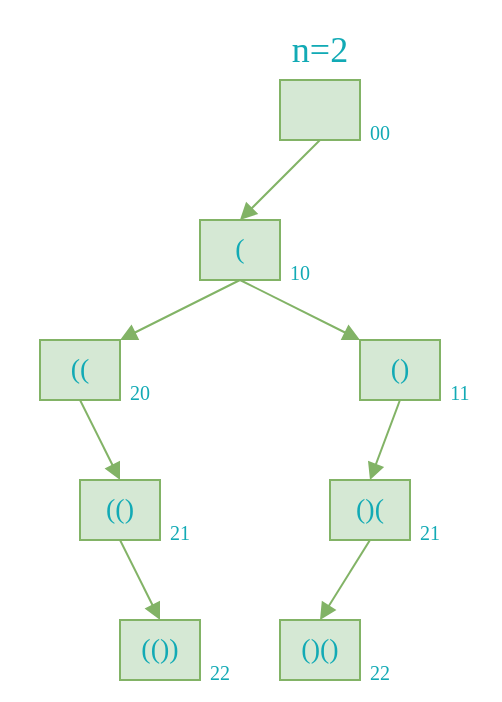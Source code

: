 <mxfile version="16.5.2" type="device"><diagram id="87-g1S9GNpkdjUtUaiQJ" name="Page-1"><mxGraphModel dx="820" dy="472" grid="1" gridSize="10" guides="1" tooltips="1" connect="1" arrows="1" fold="1" page="1" pageScale="1" pageWidth="850" pageHeight="1100" math="0" shadow="0"><root><mxCell id="0"/><mxCell id="1" parent="0"/><mxCell id="vCpME3jIR2DGyLf9KG25-2" value="&lt;font face=&quot;Monaco&quot; data-font-src=&quot;https://fonts.googleapis.com/css?family=Monaco&quot; style=&quot;font-size: 14px&quot; color=&quot;#12aab5&quot;&gt;(&lt;/font&gt;" style="rounded=0;whiteSpace=wrap;html=1;fillColor=#d5e8d4;strokeColor=#82b366;" vertex="1" parent="1"><mxGeometry x="320" y="270" width="40" height="30" as="geometry"/></mxCell><mxCell id="vCpME3jIR2DGyLf9KG25-3" value="&lt;font face=&quot;Monaco&quot; data-font-src=&quot;https://fonts.googleapis.com/css?family=Monaco&quot; style=&quot;font-size: 14px&quot; color=&quot;#12aab5&quot;&gt;((&lt;/font&gt;" style="rounded=0;whiteSpace=wrap;html=1;fillColor=#d5e8d4;strokeColor=#82b366;" vertex="1" parent="1"><mxGeometry x="240" y="330" width="40" height="30" as="geometry"/></mxCell><mxCell id="vCpME3jIR2DGyLf9KG25-5" value="&lt;font face=&quot;Monaco&quot; data-font-src=&quot;https://fonts.googleapis.com/css?family=Monaco&quot; style=&quot;font-size: 14px&quot; color=&quot;#12aab5&quot;&gt;()&lt;/font&gt;" style="rounded=0;whiteSpace=wrap;html=1;fillColor=#d5e8d4;strokeColor=#82b366;" vertex="1" parent="1"><mxGeometry x="400" y="330" width="40" height="30" as="geometry"/></mxCell><mxCell id="vCpME3jIR2DGyLf9KG25-6" value="&lt;font face=&quot;Monaco&quot; data-font-src=&quot;https://fonts.googleapis.com/css?family=Monaco&quot; style=&quot;font-size: 14px&quot; color=&quot;#12aab5&quot;&gt;()(&lt;/font&gt;" style="rounded=0;whiteSpace=wrap;html=1;fillColor=#d5e8d4;strokeColor=#82b366;" vertex="1" parent="1"><mxGeometry x="385" y="400" width="40" height="30" as="geometry"/></mxCell><mxCell id="vCpME3jIR2DGyLf9KG25-7" value="&lt;font face=&quot;Monaco&quot; data-font-src=&quot;https://fonts.googleapis.com/css?family=Monaco&quot; style=&quot;font-size: 14px&quot; color=&quot;#12aab5&quot;&gt;(()&lt;/font&gt;" style="rounded=0;whiteSpace=wrap;html=1;fillColor=#d5e8d4;strokeColor=#82b366;" vertex="1" parent="1"><mxGeometry x="260" y="400" width="40" height="30" as="geometry"/></mxCell><mxCell id="vCpME3jIR2DGyLf9KG25-8" value="&lt;font face=&quot;Monaco&quot; data-font-src=&quot;https://fonts.googleapis.com/css?family=Monaco&quot; style=&quot;font-size: 14px&quot; color=&quot;#12aab5&quot;&gt;(())&lt;/font&gt;" style="rounded=0;whiteSpace=wrap;html=1;fillColor=#d5e8d4;strokeColor=#82b366;" vertex="1" parent="1"><mxGeometry x="280" y="470" width="40" height="30" as="geometry"/></mxCell><mxCell id="vCpME3jIR2DGyLf9KG25-9" value="&lt;font face=&quot;Monaco&quot; data-font-src=&quot;https://fonts.googleapis.com/css?family=Monaco&quot; style=&quot;font-size: 14px&quot; color=&quot;#12aab5&quot;&gt;()()&lt;/font&gt;" style="rounded=0;whiteSpace=wrap;html=1;fillColor=#d5e8d4;strokeColor=#82b366;" vertex="1" parent="1"><mxGeometry x="360" y="470" width="40" height="30" as="geometry"/></mxCell><mxCell id="vCpME3jIR2DGyLf9KG25-10" value="" style="rounded=0;whiteSpace=wrap;html=1;fillColor=#d5e8d4;strokeColor=#82b366;" vertex="1" parent="1"><mxGeometry x="360" y="200" width="40" height="30" as="geometry"/></mxCell><mxCell id="vCpME3jIR2DGyLf9KG25-11" value="" style="endArrow=block;html=1;rounded=0;fontSize=14;fontColor=#12AAB5;entryX=0.5;entryY=0;entryDx=0;entryDy=0;fillColor=#d5e8d4;strokeColor=#82b366;exitX=0.5;exitY=1;exitDx=0;exitDy=0;endFill=1;" edge="1" parent="1" source="vCpME3jIR2DGyLf9KG25-10" target="vCpME3jIR2DGyLf9KG25-2"><mxGeometry width="50" height="50" relative="1" as="geometry"><mxPoint x="420" y="260" as="sourcePoint"/><mxPoint x="390" y="280" as="targetPoint"/></mxGeometry></mxCell><mxCell id="vCpME3jIR2DGyLf9KG25-12" value="" style="endArrow=block;html=1;rounded=0;fontSize=14;fontColor=#12AAB5;entryX=1;entryY=0;entryDx=0;entryDy=0;fillColor=#d5e8d4;strokeColor=#82b366;exitX=0.5;exitY=1;exitDx=0;exitDy=0;endFill=1;" edge="1" parent="1" source="vCpME3jIR2DGyLf9KG25-2" target="vCpME3jIR2DGyLf9KG25-3"><mxGeometry width="50" height="50" relative="1" as="geometry"><mxPoint x="330" y="320" as="sourcePoint"/><mxPoint x="290" y="360" as="targetPoint"/></mxGeometry></mxCell><mxCell id="vCpME3jIR2DGyLf9KG25-13" value="" style="endArrow=block;html=1;rounded=0;fontSize=14;fontColor=#12AAB5;entryX=0;entryY=0;entryDx=0;entryDy=0;fillColor=#d5e8d4;strokeColor=#82b366;exitX=0.5;exitY=1;exitDx=0;exitDy=0;endFill=1;" edge="1" parent="1" source="vCpME3jIR2DGyLf9KG25-2" target="vCpME3jIR2DGyLf9KG25-5"><mxGeometry width="50" height="50" relative="1" as="geometry"><mxPoint x="350" y="320" as="sourcePoint"/><mxPoint x="290" y="340" as="targetPoint"/></mxGeometry></mxCell><mxCell id="vCpME3jIR2DGyLf9KG25-14" value="" style="endArrow=block;html=1;rounded=0;fontSize=14;fontColor=#12AAB5;entryX=0.5;entryY=0;entryDx=0;entryDy=0;fillColor=#d5e8d4;strokeColor=#82b366;exitX=0.5;exitY=1;exitDx=0;exitDy=0;endFill=1;" edge="1" parent="1" source="vCpME3jIR2DGyLf9KG25-3" target="vCpME3jIR2DGyLf9KG25-7"><mxGeometry width="50" height="50" relative="1" as="geometry"><mxPoint x="350" y="370" as="sourcePoint"/><mxPoint x="290" y="390" as="targetPoint"/></mxGeometry></mxCell><mxCell id="vCpME3jIR2DGyLf9KG25-15" value="" style="endArrow=block;html=1;rounded=0;fontSize=14;fontColor=#12AAB5;entryX=0.5;entryY=0;entryDx=0;entryDy=0;fillColor=#d5e8d4;strokeColor=#82b366;exitX=0.5;exitY=1;exitDx=0;exitDy=0;endFill=1;" edge="1" parent="1" source="vCpME3jIR2DGyLf9KG25-5" target="vCpME3jIR2DGyLf9KG25-6"><mxGeometry width="50" height="50" relative="1" as="geometry"><mxPoint x="395" y="380" as="sourcePoint"/><mxPoint x="415" y="420" as="targetPoint"/></mxGeometry></mxCell><mxCell id="vCpME3jIR2DGyLf9KG25-16" value="" style="endArrow=block;html=1;rounded=0;fontSize=14;fontColor=#12AAB5;entryX=0.5;entryY=0;entryDx=0;entryDy=0;fillColor=#d5e8d4;strokeColor=#82b366;exitX=0.5;exitY=1;exitDx=0;exitDy=0;endFill=1;" edge="1" parent="1" source="vCpME3jIR2DGyLf9KG25-7" target="vCpME3jIR2DGyLf9KG25-8"><mxGeometry width="50" height="50" relative="1" as="geometry"><mxPoint x="330" y="430" as="sourcePoint"/><mxPoint x="350" y="470" as="targetPoint"/></mxGeometry></mxCell><mxCell id="vCpME3jIR2DGyLf9KG25-17" value="" style="endArrow=block;html=1;rounded=0;fontSize=14;fontColor=#12AAB5;entryX=0.5;entryY=0;entryDx=0;entryDy=0;fillColor=#d5e8d4;strokeColor=#82b366;exitX=0.5;exitY=1;exitDx=0;exitDy=0;endFill=1;" edge="1" parent="1" source="vCpME3jIR2DGyLf9KG25-6" target="vCpME3jIR2DGyLf9KG25-9"><mxGeometry width="50" height="50" relative="1" as="geometry"><mxPoint x="290" y="440" as="sourcePoint"/><mxPoint x="310" y="480" as="targetPoint"/></mxGeometry></mxCell><mxCell id="vCpME3jIR2DGyLf9KG25-18" value="&lt;font face=&quot;Monaco&quot; data-font-src=&quot;https://fonts.googleapis.com/css?family=Monaco&quot; style=&quot;font-size: 18px&quot;&gt;n=2&lt;/font&gt;" style="text;html=1;strokeColor=none;fillColor=none;align=center;verticalAlign=middle;whiteSpace=wrap;rounded=0;fontSize=14;fontColor=#12AAB5;" vertex="1" parent="1"><mxGeometry x="350" y="170" width="60" height="30" as="geometry"/></mxCell><mxCell id="vCpME3jIR2DGyLf9KG25-19" value="&lt;font face=&quot;Monaco&quot; data-font-src=&quot;https://fonts.googleapis.com/css?family=Monaco&quot; style=&quot;font-size: 10px&quot;&gt;00&lt;/font&gt;" style="text;html=1;strokeColor=none;fillColor=none;align=center;verticalAlign=middle;whiteSpace=wrap;rounded=0;fontSize=14;fontColor=#12AAB5;" vertex="1" parent="1"><mxGeometry x="400" y="220" width="20" height="10" as="geometry"/></mxCell><mxCell id="vCpME3jIR2DGyLf9KG25-20" value="&lt;font face=&quot;Monaco&quot; data-font-src=&quot;https://fonts.googleapis.com/css?family=Monaco&quot; style=&quot;font-size: 10px&quot;&gt;10&lt;/font&gt;" style="text;html=1;strokeColor=none;fillColor=none;align=center;verticalAlign=middle;whiteSpace=wrap;rounded=0;fontSize=14;fontColor=#12AAB5;" vertex="1" parent="1"><mxGeometry x="360" y="290" width="20" height="10" as="geometry"/></mxCell><mxCell id="vCpME3jIR2DGyLf9KG25-21" value="&lt;font face=&quot;Monaco&quot; data-font-src=&quot;https://fonts.googleapis.com/css?family=Monaco&quot; style=&quot;font-size: 10px&quot;&gt;20&lt;/font&gt;" style="text;html=1;strokeColor=none;fillColor=none;align=center;verticalAlign=middle;whiteSpace=wrap;rounded=0;fontSize=14;fontColor=#12AAB5;" vertex="1" parent="1"><mxGeometry x="280" y="350" width="20" height="10" as="geometry"/></mxCell><mxCell id="vCpME3jIR2DGyLf9KG25-22" value="&lt;font face=&quot;Monaco&quot;&gt;&lt;span style=&quot;font-size: 10px&quot;&gt;11&lt;/span&gt;&lt;/font&gt;" style="text;html=1;strokeColor=none;fillColor=none;align=center;verticalAlign=middle;whiteSpace=wrap;rounded=0;fontSize=14;fontColor=#12AAB5;" vertex="1" parent="1"><mxGeometry x="440" y="350" width="20" height="10" as="geometry"/></mxCell><mxCell id="vCpME3jIR2DGyLf9KG25-23" value="&lt;font face=&quot;Monaco&quot; data-font-src=&quot;https://fonts.googleapis.com/css?family=Monaco&quot; style=&quot;font-size: 10px&quot;&gt;21&lt;/font&gt;" style="text;html=1;strokeColor=none;fillColor=none;align=center;verticalAlign=middle;whiteSpace=wrap;rounded=0;fontSize=14;fontColor=#12AAB5;" vertex="1" parent="1"><mxGeometry x="300" y="420" width="20" height="10" as="geometry"/></mxCell><mxCell id="vCpME3jIR2DGyLf9KG25-24" value="&lt;font face=&quot;Monaco&quot;&gt;&lt;span style=&quot;font-size: 10px&quot;&gt;21&lt;/span&gt;&lt;/font&gt;" style="text;html=1;strokeColor=none;fillColor=none;align=center;verticalAlign=middle;whiteSpace=wrap;rounded=0;fontSize=14;fontColor=#12AAB5;" vertex="1" parent="1"><mxGeometry x="425" y="420" width="20" height="10" as="geometry"/></mxCell><mxCell id="vCpME3jIR2DGyLf9KG25-25" value="&lt;font face=&quot;Monaco&quot; data-font-src=&quot;https://fonts.googleapis.com/css?family=Monaco&quot; style=&quot;font-size: 10px&quot;&gt;22&lt;/font&gt;" style="text;html=1;strokeColor=none;fillColor=none;align=center;verticalAlign=middle;whiteSpace=wrap;rounded=0;fontSize=14;fontColor=#12AAB5;" vertex="1" parent="1"><mxGeometry x="320" y="490" width="20" height="10" as="geometry"/></mxCell><mxCell id="vCpME3jIR2DGyLf9KG25-26" value="&lt;font face=&quot;Monaco&quot;&gt;&lt;span style=&quot;font-size: 10px&quot;&gt;22&lt;/span&gt;&lt;/font&gt;" style="text;html=1;strokeColor=none;fillColor=none;align=center;verticalAlign=middle;whiteSpace=wrap;rounded=0;fontSize=14;fontColor=#12AAB5;" vertex="1" parent="1"><mxGeometry x="400" y="490" width="20" height="10" as="geometry"/></mxCell><mxCell id="vCpME3jIR2DGyLf9KG25-27" value="" style="rounded=0;whiteSpace=wrap;html=1;fontFamily=Monaco;fontSource=https%3A%2F%2Ffonts.googleapis.com%2Fcss%3Ffamily%3DMonaco;fontSize=10;fontColor=#12AAB5;fillColor=none;strokeColor=none;" vertex="1" parent="1"><mxGeometry x="220" y="160" width="250" height="350" as="geometry"/></mxCell></root></mxGraphModel></diagram></mxfile>